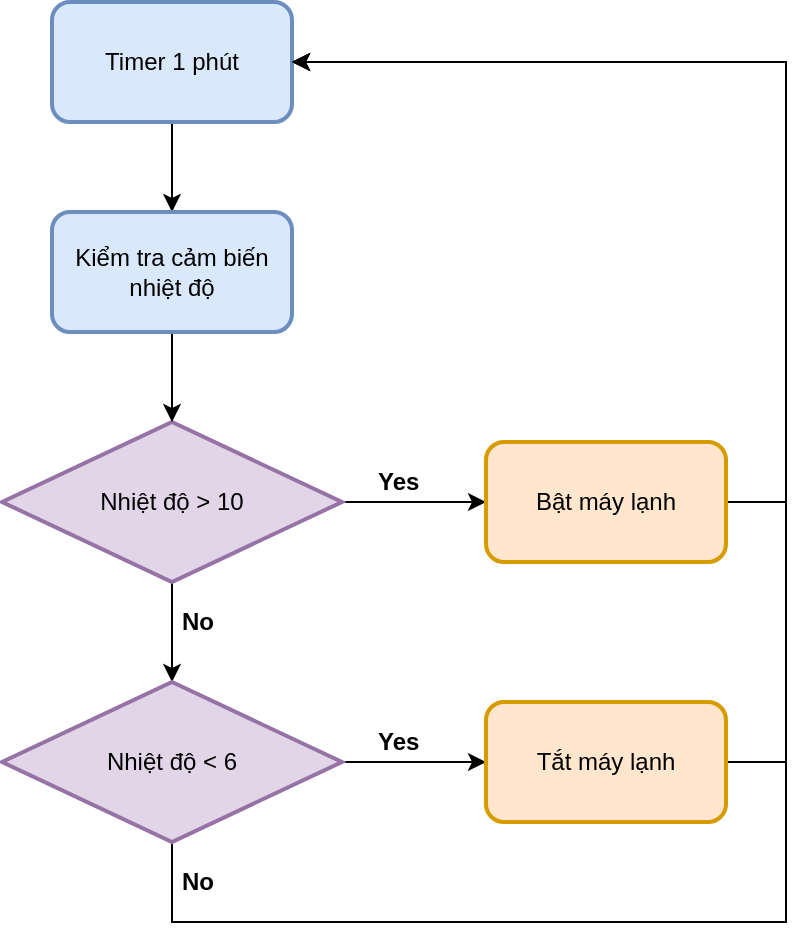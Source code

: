 <mxfile version="10.5.2" type="github"><diagram id="g7g5GiyzlBg8gy03azMI" name="Page-1"><mxGraphModel dx="1394" dy="747" grid="1" gridSize="10" guides="1" tooltips="1" connect="1" arrows="1" fold="1" page="1" pageScale="1" pageWidth="827" pageHeight="1169" math="0" shadow="0"><root><mxCell id="0"/><mxCell id="1" parent="0"/><mxCell id="XtM0E7F8TCIB-TYUdeoW-16" style="edgeStyle=orthogonalEdgeStyle;rounded=0;orthogonalLoop=1;jettySize=auto;html=1;fontSize=12;" edge="1" parent="1" source="XtM0E7F8TCIB-TYUdeoW-1" target="XtM0E7F8TCIB-TYUdeoW-13"><mxGeometry relative="1" as="geometry"/></mxCell><mxCell id="XtM0E7F8TCIB-TYUdeoW-1" value="Timer 1 phút" style="rounded=1;whiteSpace=wrap;html=1;strokeWidth=2;fontSize=12;fillColor=#dae8fc;strokeColor=#6c8ebf;" vertex="1" parent="1"><mxGeometry x="353" y="20" width="120" height="60" as="geometry"/></mxCell><mxCell id="XtM0E7F8TCIB-TYUdeoW-5" style="edgeStyle=orthogonalEdgeStyle;rounded=0;orthogonalLoop=1;jettySize=auto;html=1;entryX=0.5;entryY=0;entryDx=0;entryDy=0;fontSize=12;" edge="1" parent="1" source="XtM0E7F8TCIB-TYUdeoW-3" target="XtM0E7F8TCIB-TYUdeoW-4"><mxGeometry relative="1" as="geometry"/></mxCell><mxCell id="XtM0E7F8TCIB-TYUdeoW-8" style="edgeStyle=orthogonalEdgeStyle;rounded=0;orthogonalLoop=1;jettySize=auto;html=1;entryX=0;entryY=0.5;entryDx=0;entryDy=0;fontSize=12;" edge="1" parent="1" source="XtM0E7F8TCIB-TYUdeoW-3" target="XtM0E7F8TCIB-TYUdeoW-7"><mxGeometry relative="1" as="geometry"/></mxCell><mxCell id="XtM0E7F8TCIB-TYUdeoW-3" value="Nhiệt độ &amp;gt; 10" style="rhombus;whiteSpace=wrap;html=1;strokeWidth=2;fontSize=12;fillColor=#e1d5e7;strokeColor=#9673a6;" vertex="1" parent="1"><mxGeometry x="328" y="230" width="170" height="80" as="geometry"/></mxCell><mxCell id="XtM0E7F8TCIB-TYUdeoW-11" style="edgeStyle=orthogonalEdgeStyle;rounded=0;orthogonalLoop=1;jettySize=auto;html=1;entryX=0;entryY=0.5;entryDx=0;entryDy=0;fontSize=12;" edge="1" parent="1" source="XtM0E7F8TCIB-TYUdeoW-4" target="XtM0E7F8TCIB-TYUdeoW-10"><mxGeometry relative="1" as="geometry"/></mxCell><mxCell id="XtM0E7F8TCIB-TYUdeoW-17" style="edgeStyle=orthogonalEdgeStyle;rounded=0;orthogonalLoop=1;jettySize=auto;html=1;entryX=1;entryY=0.5;entryDx=0;entryDy=0;fontSize=12;" edge="1" parent="1" source="XtM0E7F8TCIB-TYUdeoW-4" target="XtM0E7F8TCIB-TYUdeoW-1"><mxGeometry relative="1" as="geometry"><Array as="points"><mxPoint x="413" y="480"/><mxPoint x="720" y="480"/><mxPoint x="720" y="50"/></Array></mxGeometry></mxCell><mxCell id="XtM0E7F8TCIB-TYUdeoW-4" value="Nhiệt độ &amp;lt; 6" style="rhombus;whiteSpace=wrap;html=1;strokeWidth=2;fontSize=12;fillColor=#e1d5e7;strokeColor=#9673a6;" vertex="1" parent="1"><mxGeometry x="328" y="360" width="170" height="80" as="geometry"/></mxCell><mxCell id="XtM0E7F8TCIB-TYUdeoW-6" value="&lt;b&gt;No&lt;/b&gt;" style="text;html=1;resizable=0;points=[];autosize=1;align=left;verticalAlign=top;spacingTop=-4;fontSize=12;" vertex="1" parent="1"><mxGeometry x="416" y="320" width="30" height="20" as="geometry"/></mxCell><mxCell id="XtM0E7F8TCIB-TYUdeoW-9" style="edgeStyle=orthogonalEdgeStyle;rounded=0;orthogonalLoop=1;jettySize=auto;html=1;entryX=1;entryY=0.5;entryDx=0;entryDy=0;fontSize=12;" edge="1" parent="1" source="XtM0E7F8TCIB-TYUdeoW-7" target="XtM0E7F8TCIB-TYUdeoW-1"><mxGeometry relative="1" as="geometry"><Array as="points"><mxPoint x="720" y="270"/><mxPoint x="720" y="50"/></Array></mxGeometry></mxCell><mxCell id="XtM0E7F8TCIB-TYUdeoW-7" value="Bật máy lạnh" style="rounded=1;whiteSpace=wrap;html=1;strokeWidth=2;fontSize=12;fillColor=#ffe6cc;strokeColor=#d79b00;" vertex="1" parent="1"><mxGeometry x="570" y="240" width="120" height="60" as="geometry"/></mxCell><mxCell id="XtM0E7F8TCIB-TYUdeoW-12" style="edgeStyle=orthogonalEdgeStyle;rounded=0;orthogonalLoop=1;jettySize=auto;html=1;fontSize=12;entryX=1;entryY=0.5;entryDx=0;entryDy=0;" edge="1" parent="1" source="XtM0E7F8TCIB-TYUdeoW-10" target="XtM0E7F8TCIB-TYUdeoW-1"><mxGeometry relative="1" as="geometry"><mxPoint x="720.0" y="270" as="targetPoint"/><Array as="points"><mxPoint x="720" y="400"/><mxPoint x="720" y="50"/></Array></mxGeometry></mxCell><mxCell id="XtM0E7F8TCIB-TYUdeoW-10" value="Tắt máy lạnh" style="rounded=1;whiteSpace=wrap;html=1;strokeWidth=2;fontSize=12;fillColor=#ffe6cc;strokeColor=#d79b00;" vertex="1" parent="1"><mxGeometry x="570" y="370" width="120" height="60" as="geometry"/></mxCell><mxCell id="XtM0E7F8TCIB-TYUdeoW-15" style="edgeStyle=orthogonalEdgeStyle;rounded=0;orthogonalLoop=1;jettySize=auto;html=1;entryX=0.5;entryY=0;entryDx=0;entryDy=0;fontSize=12;" edge="1" parent="1" source="XtM0E7F8TCIB-TYUdeoW-13" target="XtM0E7F8TCIB-TYUdeoW-3"><mxGeometry relative="1" as="geometry"/></mxCell><mxCell id="XtM0E7F8TCIB-TYUdeoW-13" value="Kiểm tra cảm biến nhiệt độ" style="rounded=1;whiteSpace=wrap;html=1;strokeWidth=2;fontSize=12;fillColor=#dae8fc;strokeColor=#6c8ebf;" vertex="1" parent="1"><mxGeometry x="353" y="125" width="120" height="60" as="geometry"/></mxCell><mxCell id="XtM0E7F8TCIB-TYUdeoW-18" value="&lt;b&gt;No&lt;/b&gt;" style="text;html=1;resizable=0;points=[];autosize=1;align=left;verticalAlign=top;spacingTop=-4;fontSize=12;" vertex="1" parent="1"><mxGeometry x="416" y="450" width="30" height="20" as="geometry"/></mxCell><mxCell id="XtM0E7F8TCIB-TYUdeoW-19" value="&lt;b&gt;Yes&lt;/b&gt;" style="text;html=1;resizable=0;points=[];autosize=1;align=left;verticalAlign=top;spacingTop=-4;fontSize=12;" vertex="1" parent="1"><mxGeometry x="514" y="380" width="40" height="20" as="geometry"/></mxCell><mxCell id="XtM0E7F8TCIB-TYUdeoW-20" value="&lt;b&gt;Yes&lt;/b&gt;" style="text;html=1;resizable=0;points=[];autosize=1;align=left;verticalAlign=top;spacingTop=-4;fontSize=12;" vertex="1" parent="1"><mxGeometry x="514" y="250" width="40" height="20" as="geometry"/></mxCell></root></mxGraphModel></diagram></mxfile>